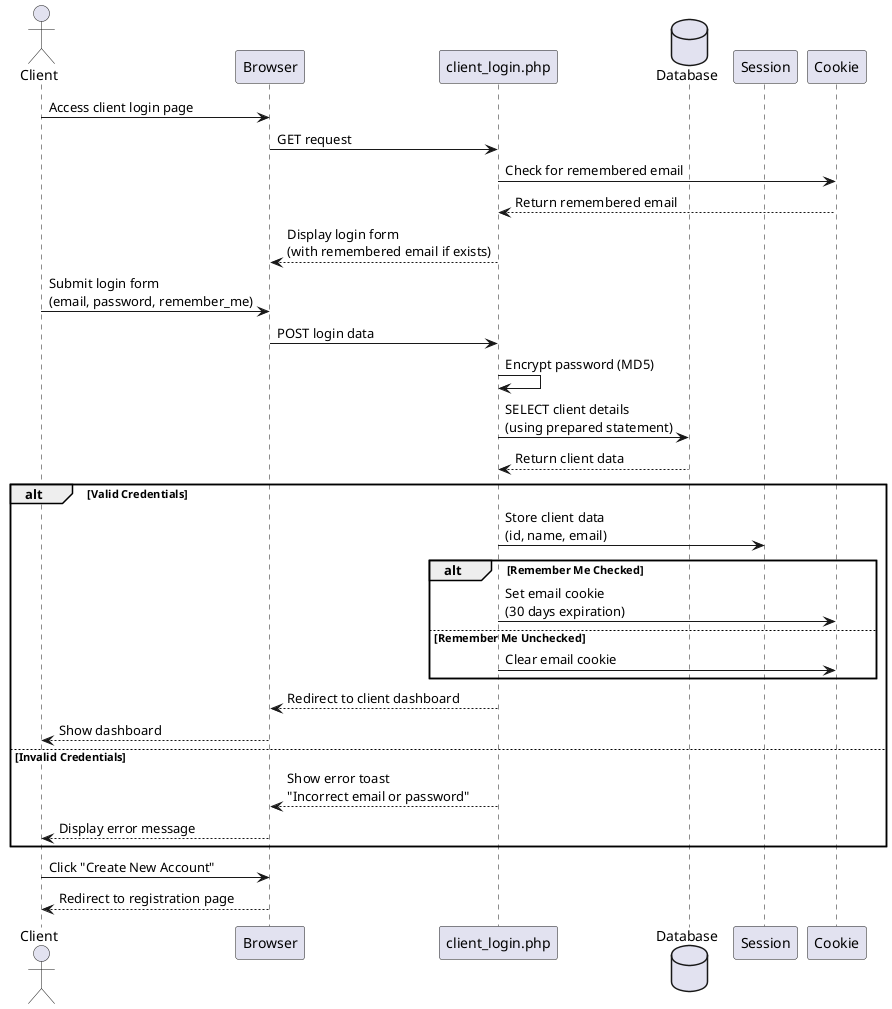 @startuml Client Login System

actor Client
participant Browser
participant "client_login.php" as PHP
database Database
participant Session
participant Cookie

' Initial Page Load
Client -> Browser: Access client login page
Browser -> PHP: GET request
PHP -> Cookie: Check for remembered email
Cookie --> PHP: Return remembered email
PHP --> Browser: Display login form\n(with remembered email if exists)

' Login Process
Client -> Browser: Submit login form\n(email, password, remember_me)
Browser -> PHP: POST login data
PHP -> PHP: Encrypt password (MD5)
PHP -> Database: SELECT client details\n(using prepared statement)
Database --> PHP: Return client data

alt Valid Credentials
    PHP -> Session: Store client data\n(id, name, email)
    
    alt Remember Me Checked
        PHP -> Cookie: Set email cookie\n(30 days expiration)
    else Remember Me Unchecked
        PHP -> Cookie: Clear email cookie
    end
    
    PHP --> Browser: Redirect to client dashboard
    Browser --> Client: Show dashboard
else Invalid Credentials
    PHP --> Browser: Show error toast\n"Incorrect email or password"
    Browser --> Client: Display error message
end

' Register Option
Client -> Browser: Click "Create New Account"
Browser --> Client: Redirect to registration page

@enduml 